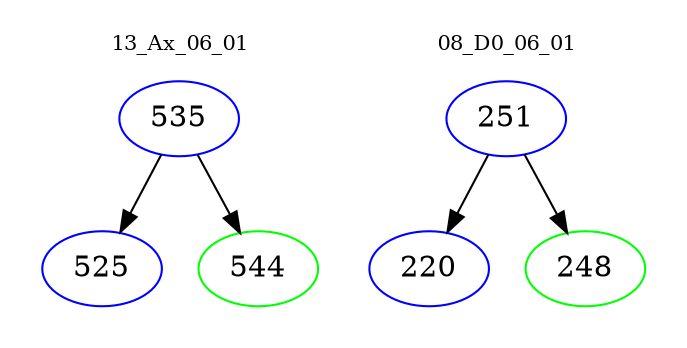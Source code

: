 digraph{
subgraph cluster_0 {
color = white
label = "13_Ax_06_01";
fontsize=10;
T0_535 [label="535", color="blue"]
T0_535 -> T0_525 [color="black"]
T0_525 [label="525", color="blue"]
T0_535 -> T0_544 [color="black"]
T0_544 [label="544", color="green"]
}
subgraph cluster_1 {
color = white
label = "08_D0_06_01";
fontsize=10;
T1_251 [label="251", color="blue"]
T1_251 -> T1_220 [color="black"]
T1_220 [label="220", color="blue"]
T1_251 -> T1_248 [color="black"]
T1_248 [label="248", color="green"]
}
}
